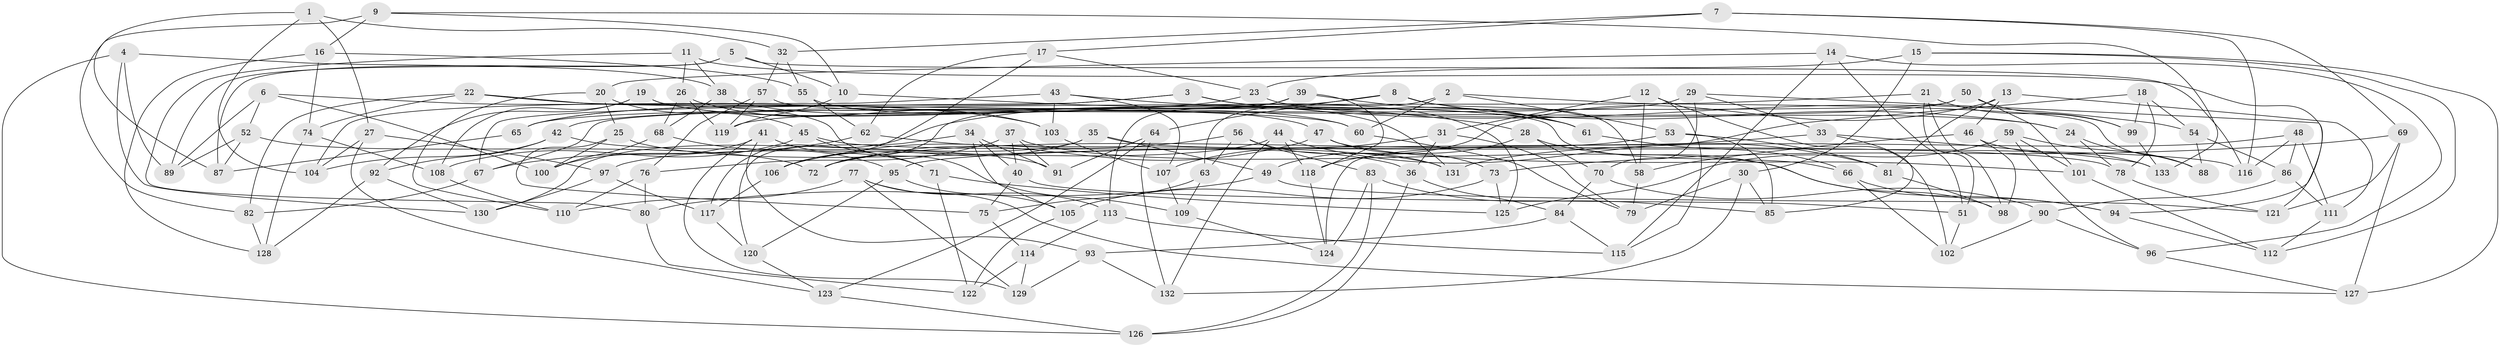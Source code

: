 // coarse degree distribution, {5: 0.09302325581395349, 4: 0.4418604651162791, 6: 0.4418604651162791, 3: 0.023255813953488372}
// Generated by graph-tools (version 1.1) at 2025/52/02/27/25 19:52:31]
// undirected, 133 vertices, 266 edges
graph export_dot {
graph [start="1"]
  node [color=gray90,style=filled];
  1;
  2;
  3;
  4;
  5;
  6;
  7;
  8;
  9;
  10;
  11;
  12;
  13;
  14;
  15;
  16;
  17;
  18;
  19;
  20;
  21;
  22;
  23;
  24;
  25;
  26;
  27;
  28;
  29;
  30;
  31;
  32;
  33;
  34;
  35;
  36;
  37;
  38;
  39;
  40;
  41;
  42;
  43;
  44;
  45;
  46;
  47;
  48;
  49;
  50;
  51;
  52;
  53;
  54;
  55;
  56;
  57;
  58;
  59;
  60;
  61;
  62;
  63;
  64;
  65;
  66;
  67;
  68;
  69;
  70;
  71;
  72;
  73;
  74;
  75;
  76;
  77;
  78;
  79;
  80;
  81;
  82;
  83;
  84;
  85;
  86;
  87;
  88;
  89;
  90;
  91;
  92;
  93;
  94;
  95;
  96;
  97;
  98;
  99;
  100;
  101;
  102;
  103;
  104;
  105;
  106;
  107;
  108;
  109;
  110;
  111;
  112;
  113;
  114;
  115;
  116;
  117;
  118;
  119;
  120;
  121;
  122;
  123;
  124;
  125;
  126;
  127;
  128;
  129;
  130;
  131;
  132;
  133;
  1 -- 32;
  1 -- 27;
  1 -- 104;
  1 -- 87;
  2 -- 53;
  2 -- 88;
  2 -- 60;
  2 -- 63;
  3 -- 61;
  3 -- 67;
  3 -- 65;
  3 -- 54;
  4 -- 130;
  4 -- 38;
  4 -- 89;
  4 -- 126;
  5 -- 116;
  5 -- 87;
  5 -- 10;
  5 -- 89;
  6 -- 100;
  6 -- 89;
  6 -- 52;
  6 -- 103;
  7 -- 116;
  7 -- 69;
  7 -- 17;
  7 -- 32;
  8 -- 58;
  8 -- 117;
  8 -- 24;
  8 -- 64;
  9 -- 133;
  9 -- 82;
  9 -- 10;
  9 -- 16;
  10 -- 28;
  10 -- 119;
  11 -- 26;
  11 -- 38;
  11 -- 94;
  11 -- 80;
  12 -- 58;
  12 -- 31;
  12 -- 115;
  12 -- 102;
  13 -- 111;
  13 -- 46;
  13 -- 49;
  13 -- 81;
  14 -- 51;
  14 -- 115;
  14 -- 20;
  14 -- 96;
  15 -- 30;
  15 -- 112;
  15 -- 127;
  15 -- 23;
  16 -- 128;
  16 -- 74;
  16 -- 55;
  17 -- 62;
  17 -- 23;
  17 -- 106;
  18 -- 124;
  18 -- 78;
  18 -- 99;
  18 -- 54;
  19 -- 60;
  19 -- 47;
  19 -- 92;
  19 -- 108;
  20 -- 45;
  20 -- 110;
  20 -- 25;
  21 -- 99;
  21 -- 42;
  21 -- 51;
  21 -- 98;
  22 -- 74;
  22 -- 60;
  22 -- 82;
  22 -- 109;
  23 -- 24;
  23 -- 65;
  24 -- 78;
  24 -- 88;
  25 -- 36;
  25 -- 75;
  25 -- 100;
  26 -- 103;
  26 -- 119;
  26 -- 68;
  27 -- 123;
  27 -- 97;
  27 -- 104;
  28 -- 98;
  28 -- 70;
  28 -- 118;
  29 -- 121;
  29 -- 33;
  29 -- 65;
  29 -- 70;
  30 -- 79;
  30 -- 85;
  30 -- 132;
  31 -- 107;
  31 -- 79;
  31 -- 36;
  32 -- 55;
  32 -- 57;
  33 -- 95;
  33 -- 133;
  33 -- 85;
  34 -- 105;
  34 -- 120;
  34 -- 40;
  34 -- 91;
  35 -- 106;
  35 -- 116;
  35 -- 49;
  35 -- 130;
  36 -- 126;
  36 -- 84;
  37 -- 40;
  37 -- 91;
  37 -- 94;
  37 -- 76;
  38 -- 68;
  38 -- 131;
  39 -- 118;
  39 -- 61;
  39 -- 72;
  39 -- 113;
  40 -- 51;
  40 -- 75;
  41 -- 100;
  41 -- 71;
  41 -- 93;
  41 -- 129;
  42 -- 91;
  42 -- 92;
  42 -- 104;
  43 -- 61;
  43 -- 107;
  43 -- 104;
  43 -- 103;
  44 -- 97;
  44 -- 118;
  44 -- 132;
  44 -- 81;
  45 -- 108;
  45 -- 78;
  45 -- 71;
  46 -- 58;
  46 -- 98;
  46 -- 133;
  47 -- 72;
  47 -- 101;
  47 -- 73;
  48 -- 111;
  48 -- 116;
  48 -- 131;
  48 -- 86;
  49 -- 80;
  49 -- 121;
  50 -- 101;
  50 -- 119;
  50 -- 99;
  50 -- 67;
  51 -- 102;
  52 -- 72;
  52 -- 87;
  52 -- 89;
  53 -- 85;
  53 -- 81;
  53 -- 72;
  54 -- 86;
  54 -- 88;
  55 -- 62;
  55 -- 125;
  56 -- 106;
  56 -- 131;
  56 -- 63;
  56 -- 83;
  57 -- 119;
  57 -- 66;
  57 -- 76;
  58 -- 79;
  59 -- 101;
  59 -- 96;
  59 -- 125;
  59 -- 88;
  60 -- 79;
  61 -- 66;
  62 -- 67;
  62 -- 131;
  63 -- 75;
  63 -- 109;
  64 -- 123;
  64 -- 132;
  64 -- 91;
  65 -- 87;
  66 -- 94;
  66 -- 102;
  67 -- 82;
  68 -- 100;
  68 -- 95;
  69 -- 73;
  69 -- 121;
  69 -- 127;
  70 -- 90;
  70 -- 84;
  71 -- 125;
  71 -- 122;
  73 -- 125;
  73 -- 105;
  74 -- 128;
  74 -- 108;
  75 -- 114;
  76 -- 110;
  76 -- 80;
  77 -- 129;
  77 -- 110;
  77 -- 113;
  77 -- 127;
  78 -- 121;
  80 -- 122;
  81 -- 98;
  82 -- 128;
  83 -- 124;
  83 -- 126;
  83 -- 85;
  84 -- 115;
  84 -- 93;
  86 -- 111;
  86 -- 90;
  90 -- 102;
  90 -- 96;
  92 -- 128;
  92 -- 130;
  93 -- 132;
  93 -- 129;
  94 -- 112;
  95 -- 120;
  95 -- 105;
  96 -- 127;
  97 -- 130;
  97 -- 117;
  99 -- 133;
  101 -- 112;
  103 -- 107;
  105 -- 122;
  106 -- 117;
  107 -- 109;
  108 -- 110;
  109 -- 124;
  111 -- 112;
  113 -- 115;
  113 -- 114;
  114 -- 122;
  114 -- 129;
  117 -- 120;
  118 -- 124;
  120 -- 123;
  123 -- 126;
}
